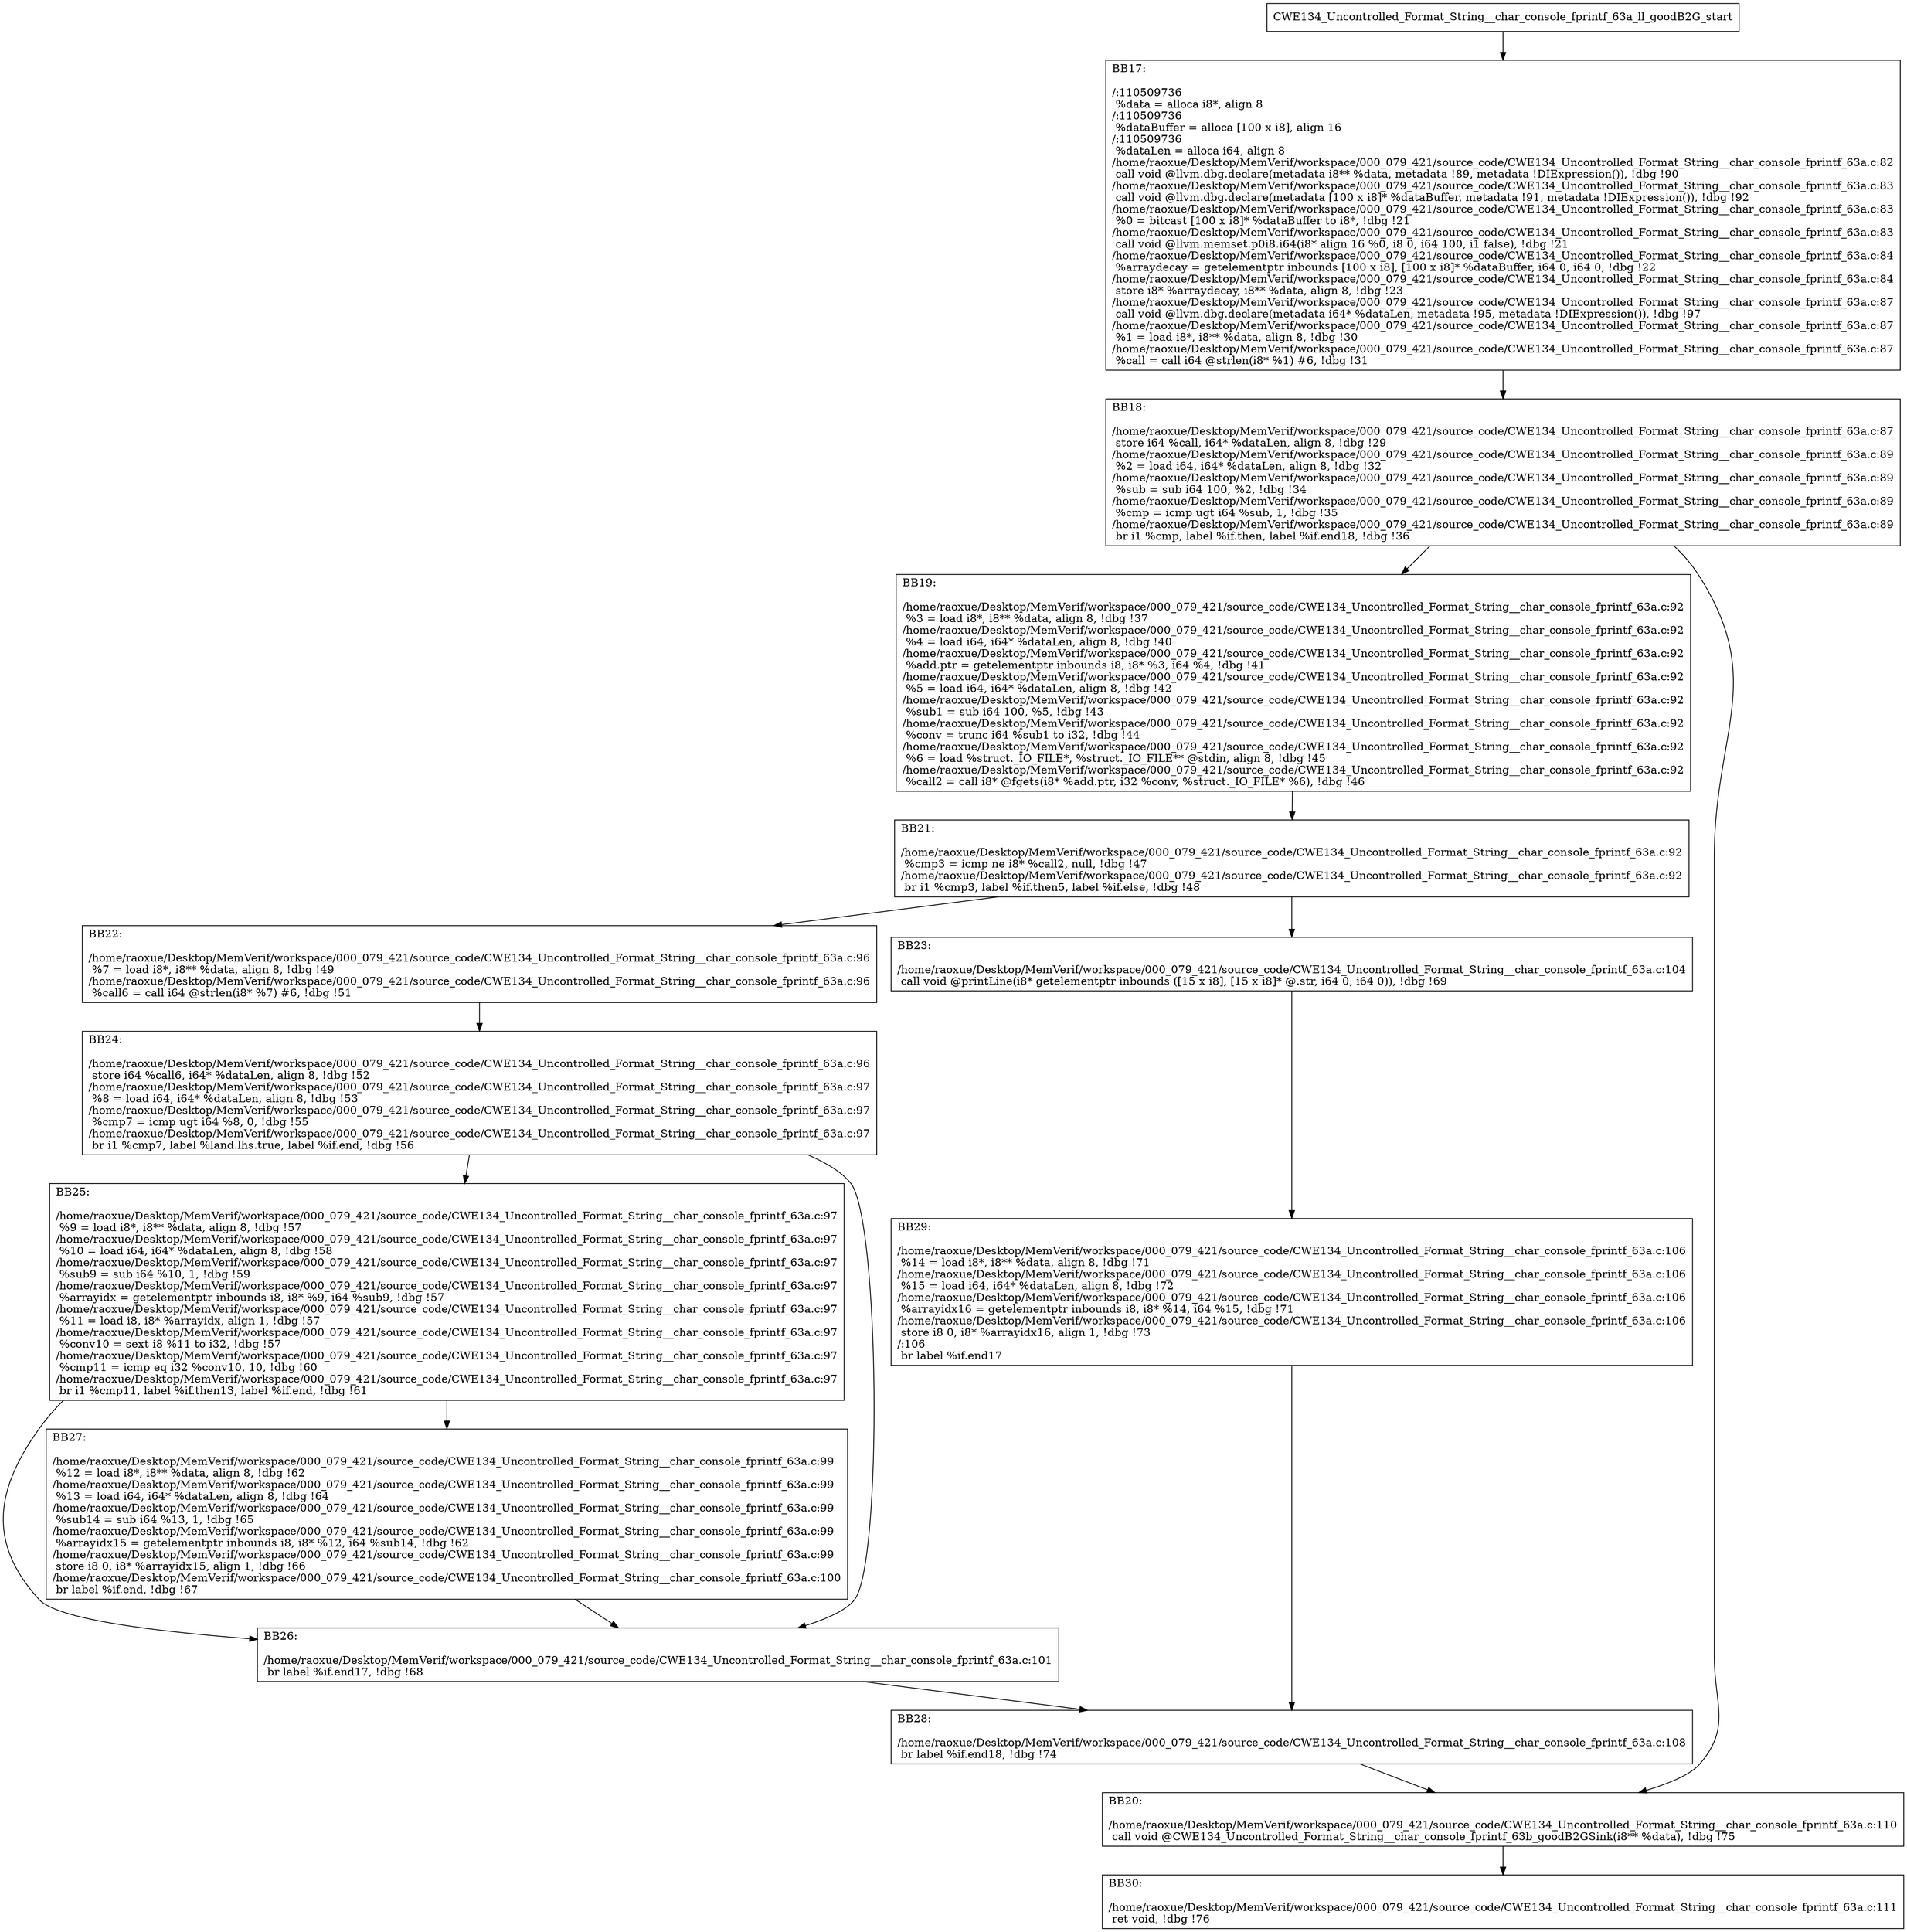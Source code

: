 digraph "CFG for'CWE134_Uncontrolled_Format_String__char_console_fprintf_63a_ll_goodB2G' function" {
	BBCWE134_Uncontrolled_Format_String__char_console_fprintf_63a_ll_goodB2G_start[shape=record,label="{CWE134_Uncontrolled_Format_String__char_console_fprintf_63a_ll_goodB2G_start}"];
	BBCWE134_Uncontrolled_Format_String__char_console_fprintf_63a_ll_goodB2G_start-> CWE134_Uncontrolled_Format_String__char_console_fprintf_63a_ll_goodB2GBB17;
	CWE134_Uncontrolled_Format_String__char_console_fprintf_63a_ll_goodB2GBB17 [shape=record, label="{BB17:\l\l/:110509736\l
  %data = alloca i8*, align 8\l
/:110509736\l
  %dataBuffer = alloca [100 x i8], align 16\l
/:110509736\l
  %dataLen = alloca i64, align 8\l
/home/raoxue/Desktop/MemVerif/workspace/000_079_421/source_code/CWE134_Uncontrolled_Format_String__char_console_fprintf_63a.c:82\l
  call void @llvm.dbg.declare(metadata i8** %data, metadata !89, metadata !DIExpression()), !dbg !90\l
/home/raoxue/Desktop/MemVerif/workspace/000_079_421/source_code/CWE134_Uncontrolled_Format_String__char_console_fprintf_63a.c:83\l
  call void @llvm.dbg.declare(metadata [100 x i8]* %dataBuffer, metadata !91, metadata !DIExpression()), !dbg !92\l
/home/raoxue/Desktop/MemVerif/workspace/000_079_421/source_code/CWE134_Uncontrolled_Format_String__char_console_fprintf_63a.c:83\l
  %0 = bitcast [100 x i8]* %dataBuffer to i8*, !dbg !21\l
/home/raoxue/Desktop/MemVerif/workspace/000_079_421/source_code/CWE134_Uncontrolled_Format_String__char_console_fprintf_63a.c:83\l
  call void @llvm.memset.p0i8.i64(i8* align 16 %0, i8 0, i64 100, i1 false), !dbg !21\l
/home/raoxue/Desktop/MemVerif/workspace/000_079_421/source_code/CWE134_Uncontrolled_Format_String__char_console_fprintf_63a.c:84\l
  %arraydecay = getelementptr inbounds [100 x i8], [100 x i8]* %dataBuffer, i64 0, i64 0, !dbg !22\l
/home/raoxue/Desktop/MemVerif/workspace/000_079_421/source_code/CWE134_Uncontrolled_Format_String__char_console_fprintf_63a.c:84\l
  store i8* %arraydecay, i8** %data, align 8, !dbg !23\l
/home/raoxue/Desktop/MemVerif/workspace/000_079_421/source_code/CWE134_Uncontrolled_Format_String__char_console_fprintf_63a.c:87\l
  call void @llvm.dbg.declare(metadata i64* %dataLen, metadata !95, metadata !DIExpression()), !dbg !97\l
/home/raoxue/Desktop/MemVerif/workspace/000_079_421/source_code/CWE134_Uncontrolled_Format_String__char_console_fprintf_63a.c:87\l
  %1 = load i8*, i8** %data, align 8, !dbg !30\l
/home/raoxue/Desktop/MemVerif/workspace/000_079_421/source_code/CWE134_Uncontrolled_Format_String__char_console_fprintf_63a.c:87\l
  %call = call i64 @strlen(i8* %1) #6, !dbg !31\l
}"];
	CWE134_Uncontrolled_Format_String__char_console_fprintf_63a_ll_goodB2GBB17-> CWE134_Uncontrolled_Format_String__char_console_fprintf_63a_ll_goodB2GBB18;
	CWE134_Uncontrolled_Format_String__char_console_fprintf_63a_ll_goodB2GBB18 [shape=record, label="{BB18:\l\l/home/raoxue/Desktop/MemVerif/workspace/000_079_421/source_code/CWE134_Uncontrolled_Format_String__char_console_fprintf_63a.c:87\l
  store i64 %call, i64* %dataLen, align 8, !dbg !29\l
/home/raoxue/Desktop/MemVerif/workspace/000_079_421/source_code/CWE134_Uncontrolled_Format_String__char_console_fprintf_63a.c:89\l
  %2 = load i64, i64* %dataLen, align 8, !dbg !32\l
/home/raoxue/Desktop/MemVerif/workspace/000_079_421/source_code/CWE134_Uncontrolled_Format_String__char_console_fprintf_63a.c:89\l
  %sub = sub i64 100, %2, !dbg !34\l
/home/raoxue/Desktop/MemVerif/workspace/000_079_421/source_code/CWE134_Uncontrolled_Format_String__char_console_fprintf_63a.c:89\l
  %cmp = icmp ugt i64 %sub, 1, !dbg !35\l
/home/raoxue/Desktop/MemVerif/workspace/000_079_421/source_code/CWE134_Uncontrolled_Format_String__char_console_fprintf_63a.c:89\l
  br i1 %cmp, label %if.then, label %if.end18, !dbg !36\l
}"];
	CWE134_Uncontrolled_Format_String__char_console_fprintf_63a_ll_goodB2GBB18-> CWE134_Uncontrolled_Format_String__char_console_fprintf_63a_ll_goodB2GBB19;
	CWE134_Uncontrolled_Format_String__char_console_fprintf_63a_ll_goodB2GBB18-> CWE134_Uncontrolled_Format_String__char_console_fprintf_63a_ll_goodB2GBB20;
	CWE134_Uncontrolled_Format_String__char_console_fprintf_63a_ll_goodB2GBB19 [shape=record, label="{BB19:\l\l/home/raoxue/Desktop/MemVerif/workspace/000_079_421/source_code/CWE134_Uncontrolled_Format_String__char_console_fprintf_63a.c:92\l
  %3 = load i8*, i8** %data, align 8, !dbg !37\l
/home/raoxue/Desktop/MemVerif/workspace/000_079_421/source_code/CWE134_Uncontrolled_Format_String__char_console_fprintf_63a.c:92\l
  %4 = load i64, i64* %dataLen, align 8, !dbg !40\l
/home/raoxue/Desktop/MemVerif/workspace/000_079_421/source_code/CWE134_Uncontrolled_Format_String__char_console_fprintf_63a.c:92\l
  %add.ptr = getelementptr inbounds i8, i8* %3, i64 %4, !dbg !41\l
/home/raoxue/Desktop/MemVerif/workspace/000_079_421/source_code/CWE134_Uncontrolled_Format_String__char_console_fprintf_63a.c:92\l
  %5 = load i64, i64* %dataLen, align 8, !dbg !42\l
/home/raoxue/Desktop/MemVerif/workspace/000_079_421/source_code/CWE134_Uncontrolled_Format_String__char_console_fprintf_63a.c:92\l
  %sub1 = sub i64 100, %5, !dbg !43\l
/home/raoxue/Desktop/MemVerif/workspace/000_079_421/source_code/CWE134_Uncontrolled_Format_String__char_console_fprintf_63a.c:92\l
  %conv = trunc i64 %sub1 to i32, !dbg !44\l
/home/raoxue/Desktop/MemVerif/workspace/000_079_421/source_code/CWE134_Uncontrolled_Format_String__char_console_fprintf_63a.c:92\l
  %6 = load %struct._IO_FILE*, %struct._IO_FILE** @stdin, align 8, !dbg !45\l
/home/raoxue/Desktop/MemVerif/workspace/000_079_421/source_code/CWE134_Uncontrolled_Format_String__char_console_fprintf_63a.c:92\l
  %call2 = call i8* @fgets(i8* %add.ptr, i32 %conv, %struct._IO_FILE* %6), !dbg !46\l
}"];
	CWE134_Uncontrolled_Format_String__char_console_fprintf_63a_ll_goodB2GBB19-> CWE134_Uncontrolled_Format_String__char_console_fprintf_63a_ll_goodB2GBB21;
	CWE134_Uncontrolled_Format_String__char_console_fprintf_63a_ll_goodB2GBB21 [shape=record, label="{BB21:\l\l/home/raoxue/Desktop/MemVerif/workspace/000_079_421/source_code/CWE134_Uncontrolled_Format_String__char_console_fprintf_63a.c:92\l
  %cmp3 = icmp ne i8* %call2, null, !dbg !47\l
/home/raoxue/Desktop/MemVerif/workspace/000_079_421/source_code/CWE134_Uncontrolled_Format_String__char_console_fprintf_63a.c:92\l
  br i1 %cmp3, label %if.then5, label %if.else, !dbg !48\l
}"];
	CWE134_Uncontrolled_Format_String__char_console_fprintf_63a_ll_goodB2GBB21-> CWE134_Uncontrolled_Format_String__char_console_fprintf_63a_ll_goodB2GBB22;
	CWE134_Uncontrolled_Format_String__char_console_fprintf_63a_ll_goodB2GBB21-> CWE134_Uncontrolled_Format_String__char_console_fprintf_63a_ll_goodB2GBB23;
	CWE134_Uncontrolled_Format_String__char_console_fprintf_63a_ll_goodB2GBB22 [shape=record, label="{BB22:\l\l/home/raoxue/Desktop/MemVerif/workspace/000_079_421/source_code/CWE134_Uncontrolled_Format_String__char_console_fprintf_63a.c:96\l
  %7 = load i8*, i8** %data, align 8, !dbg !49\l
/home/raoxue/Desktop/MemVerif/workspace/000_079_421/source_code/CWE134_Uncontrolled_Format_String__char_console_fprintf_63a.c:96\l
  %call6 = call i64 @strlen(i8* %7) #6, !dbg !51\l
}"];
	CWE134_Uncontrolled_Format_String__char_console_fprintf_63a_ll_goodB2GBB22-> CWE134_Uncontrolled_Format_String__char_console_fprintf_63a_ll_goodB2GBB24;
	CWE134_Uncontrolled_Format_String__char_console_fprintf_63a_ll_goodB2GBB24 [shape=record, label="{BB24:\l\l/home/raoxue/Desktop/MemVerif/workspace/000_079_421/source_code/CWE134_Uncontrolled_Format_String__char_console_fprintf_63a.c:96\l
  store i64 %call6, i64* %dataLen, align 8, !dbg !52\l
/home/raoxue/Desktop/MemVerif/workspace/000_079_421/source_code/CWE134_Uncontrolled_Format_String__char_console_fprintf_63a.c:97\l
  %8 = load i64, i64* %dataLen, align 8, !dbg !53\l
/home/raoxue/Desktop/MemVerif/workspace/000_079_421/source_code/CWE134_Uncontrolled_Format_String__char_console_fprintf_63a.c:97\l
  %cmp7 = icmp ugt i64 %8, 0, !dbg !55\l
/home/raoxue/Desktop/MemVerif/workspace/000_079_421/source_code/CWE134_Uncontrolled_Format_String__char_console_fprintf_63a.c:97\l
  br i1 %cmp7, label %land.lhs.true, label %if.end, !dbg !56\l
}"];
	CWE134_Uncontrolled_Format_String__char_console_fprintf_63a_ll_goodB2GBB24-> CWE134_Uncontrolled_Format_String__char_console_fprintf_63a_ll_goodB2GBB25;
	CWE134_Uncontrolled_Format_String__char_console_fprintf_63a_ll_goodB2GBB24-> CWE134_Uncontrolled_Format_String__char_console_fprintf_63a_ll_goodB2GBB26;
	CWE134_Uncontrolled_Format_String__char_console_fprintf_63a_ll_goodB2GBB25 [shape=record, label="{BB25:\l\l/home/raoxue/Desktop/MemVerif/workspace/000_079_421/source_code/CWE134_Uncontrolled_Format_String__char_console_fprintf_63a.c:97\l
  %9 = load i8*, i8** %data, align 8, !dbg !57\l
/home/raoxue/Desktop/MemVerif/workspace/000_079_421/source_code/CWE134_Uncontrolled_Format_String__char_console_fprintf_63a.c:97\l
  %10 = load i64, i64* %dataLen, align 8, !dbg !58\l
/home/raoxue/Desktop/MemVerif/workspace/000_079_421/source_code/CWE134_Uncontrolled_Format_String__char_console_fprintf_63a.c:97\l
  %sub9 = sub i64 %10, 1, !dbg !59\l
/home/raoxue/Desktop/MemVerif/workspace/000_079_421/source_code/CWE134_Uncontrolled_Format_String__char_console_fprintf_63a.c:97\l
  %arrayidx = getelementptr inbounds i8, i8* %9, i64 %sub9, !dbg !57\l
/home/raoxue/Desktop/MemVerif/workspace/000_079_421/source_code/CWE134_Uncontrolled_Format_String__char_console_fprintf_63a.c:97\l
  %11 = load i8, i8* %arrayidx, align 1, !dbg !57\l
/home/raoxue/Desktop/MemVerif/workspace/000_079_421/source_code/CWE134_Uncontrolled_Format_String__char_console_fprintf_63a.c:97\l
  %conv10 = sext i8 %11 to i32, !dbg !57\l
/home/raoxue/Desktop/MemVerif/workspace/000_079_421/source_code/CWE134_Uncontrolled_Format_String__char_console_fprintf_63a.c:97\l
  %cmp11 = icmp eq i32 %conv10, 10, !dbg !60\l
/home/raoxue/Desktop/MemVerif/workspace/000_079_421/source_code/CWE134_Uncontrolled_Format_String__char_console_fprintf_63a.c:97\l
  br i1 %cmp11, label %if.then13, label %if.end, !dbg !61\l
}"];
	CWE134_Uncontrolled_Format_String__char_console_fprintf_63a_ll_goodB2GBB25-> CWE134_Uncontrolled_Format_String__char_console_fprintf_63a_ll_goodB2GBB27;
	CWE134_Uncontrolled_Format_String__char_console_fprintf_63a_ll_goodB2GBB25-> CWE134_Uncontrolled_Format_String__char_console_fprintf_63a_ll_goodB2GBB26;
	CWE134_Uncontrolled_Format_String__char_console_fprintf_63a_ll_goodB2GBB27 [shape=record, label="{BB27:\l\l/home/raoxue/Desktop/MemVerif/workspace/000_079_421/source_code/CWE134_Uncontrolled_Format_String__char_console_fprintf_63a.c:99\l
  %12 = load i8*, i8** %data, align 8, !dbg !62\l
/home/raoxue/Desktop/MemVerif/workspace/000_079_421/source_code/CWE134_Uncontrolled_Format_String__char_console_fprintf_63a.c:99\l
  %13 = load i64, i64* %dataLen, align 8, !dbg !64\l
/home/raoxue/Desktop/MemVerif/workspace/000_079_421/source_code/CWE134_Uncontrolled_Format_String__char_console_fprintf_63a.c:99\l
  %sub14 = sub i64 %13, 1, !dbg !65\l
/home/raoxue/Desktop/MemVerif/workspace/000_079_421/source_code/CWE134_Uncontrolled_Format_String__char_console_fprintf_63a.c:99\l
  %arrayidx15 = getelementptr inbounds i8, i8* %12, i64 %sub14, !dbg !62\l
/home/raoxue/Desktop/MemVerif/workspace/000_079_421/source_code/CWE134_Uncontrolled_Format_String__char_console_fprintf_63a.c:99\l
  store i8 0, i8* %arrayidx15, align 1, !dbg !66\l
/home/raoxue/Desktop/MemVerif/workspace/000_079_421/source_code/CWE134_Uncontrolled_Format_String__char_console_fprintf_63a.c:100\l
  br label %if.end, !dbg !67\l
}"];
	CWE134_Uncontrolled_Format_String__char_console_fprintf_63a_ll_goodB2GBB27-> CWE134_Uncontrolled_Format_String__char_console_fprintf_63a_ll_goodB2GBB26;
	CWE134_Uncontrolled_Format_String__char_console_fprintf_63a_ll_goodB2GBB26 [shape=record, label="{BB26:\l\l/home/raoxue/Desktop/MemVerif/workspace/000_079_421/source_code/CWE134_Uncontrolled_Format_String__char_console_fprintf_63a.c:101\l
  br label %if.end17, !dbg !68\l
}"];
	CWE134_Uncontrolled_Format_String__char_console_fprintf_63a_ll_goodB2GBB26-> CWE134_Uncontrolled_Format_String__char_console_fprintf_63a_ll_goodB2GBB28;
	CWE134_Uncontrolled_Format_String__char_console_fprintf_63a_ll_goodB2GBB23 [shape=record, label="{BB23:\l\l/home/raoxue/Desktop/MemVerif/workspace/000_079_421/source_code/CWE134_Uncontrolled_Format_String__char_console_fprintf_63a.c:104\l
  call void @printLine(i8* getelementptr inbounds ([15 x i8], [15 x i8]* @.str, i64 0, i64 0)), !dbg !69\l
}"];
	CWE134_Uncontrolled_Format_String__char_console_fprintf_63a_ll_goodB2GBB23-> CWE134_Uncontrolled_Format_String__char_console_fprintf_63a_ll_goodB2GBB29;
	CWE134_Uncontrolled_Format_String__char_console_fprintf_63a_ll_goodB2GBB29 [shape=record, label="{BB29:\l\l/home/raoxue/Desktop/MemVerif/workspace/000_079_421/source_code/CWE134_Uncontrolled_Format_String__char_console_fprintf_63a.c:106\l
  %14 = load i8*, i8** %data, align 8, !dbg !71\l
/home/raoxue/Desktop/MemVerif/workspace/000_079_421/source_code/CWE134_Uncontrolled_Format_String__char_console_fprintf_63a.c:106\l
  %15 = load i64, i64* %dataLen, align 8, !dbg !72\l
/home/raoxue/Desktop/MemVerif/workspace/000_079_421/source_code/CWE134_Uncontrolled_Format_String__char_console_fprintf_63a.c:106\l
  %arrayidx16 = getelementptr inbounds i8, i8* %14, i64 %15, !dbg !71\l
/home/raoxue/Desktop/MemVerif/workspace/000_079_421/source_code/CWE134_Uncontrolled_Format_String__char_console_fprintf_63a.c:106\l
  store i8 0, i8* %arrayidx16, align 1, !dbg !73\l
/:106\l
  br label %if.end17\l
}"];
	CWE134_Uncontrolled_Format_String__char_console_fprintf_63a_ll_goodB2GBB29-> CWE134_Uncontrolled_Format_String__char_console_fprintf_63a_ll_goodB2GBB28;
	CWE134_Uncontrolled_Format_String__char_console_fprintf_63a_ll_goodB2GBB28 [shape=record, label="{BB28:\l\l/home/raoxue/Desktop/MemVerif/workspace/000_079_421/source_code/CWE134_Uncontrolled_Format_String__char_console_fprintf_63a.c:108\l
  br label %if.end18, !dbg !74\l
}"];
	CWE134_Uncontrolled_Format_String__char_console_fprintf_63a_ll_goodB2GBB28-> CWE134_Uncontrolled_Format_String__char_console_fprintf_63a_ll_goodB2GBB20;
	CWE134_Uncontrolled_Format_String__char_console_fprintf_63a_ll_goodB2GBB20 [shape=record, label="{BB20:\l\l/home/raoxue/Desktop/MemVerif/workspace/000_079_421/source_code/CWE134_Uncontrolled_Format_String__char_console_fprintf_63a.c:110\l
  call void @CWE134_Uncontrolled_Format_String__char_console_fprintf_63b_goodB2GSink(i8** %data), !dbg !75\l
}"];
	CWE134_Uncontrolled_Format_String__char_console_fprintf_63a_ll_goodB2GBB20-> CWE134_Uncontrolled_Format_String__char_console_fprintf_63a_ll_goodB2GBB30;
	CWE134_Uncontrolled_Format_String__char_console_fprintf_63a_ll_goodB2GBB30 [shape=record, label="{BB30:\l\l/home/raoxue/Desktop/MemVerif/workspace/000_079_421/source_code/CWE134_Uncontrolled_Format_String__char_console_fprintf_63a.c:111\l
  ret void, !dbg !76\l
}"];
}
